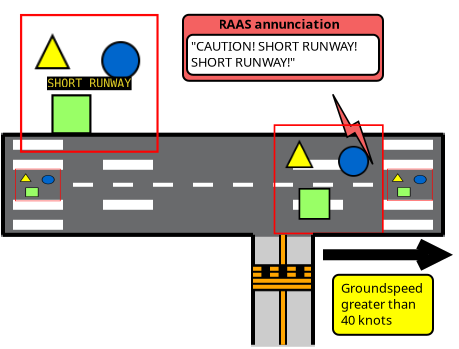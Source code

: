 <?xml version="1.0" encoding="UTF-8"?>
<dia:diagram xmlns:dia="http://www.lysator.liu.se/~alla/dia/">
  <dia:layer name="Background" visible="true" active="true">
    <dia:object type="Standard - Box" version="0" id="O0">
      <dia:attribute name="obj_pos">
        <dia:point val="19.5,13.5"/>
      </dia:attribute>
      <dia:attribute name="obj_bb">
        <dia:rectangle val="19.4,13.4;22.6,19.1"/>
      </dia:attribute>
      <dia:attribute name="elem_corner">
        <dia:point val="19.5,13.5"/>
      </dia:attribute>
      <dia:attribute name="elem_width">
        <dia:real val="3"/>
      </dia:attribute>
      <dia:attribute name="elem_height">
        <dia:real val="5.5"/>
      </dia:attribute>
      <dia:attribute name="border_width">
        <dia:real val="0.2"/>
      </dia:attribute>
      <dia:attribute name="border_color">
        <dia:color val="#cccccc"/>
      </dia:attribute>
      <dia:attribute name="inner_color">
        <dia:color val="#cccccc"/>
      </dia:attribute>
      <dia:attribute name="show_background">
        <dia:boolean val="true"/>
      </dia:attribute>
    </dia:object>
    <dia:object type="Standard - Box" version="0" id="O1">
      <dia:attribute name="obj_pos">
        <dia:point val="7,8.5"/>
      </dia:attribute>
      <dia:attribute name="obj_bb">
        <dia:rectangle val="6.9,8.4;29.1,13.6"/>
      </dia:attribute>
      <dia:attribute name="elem_corner">
        <dia:point val="7,8.5"/>
      </dia:attribute>
      <dia:attribute name="elem_width">
        <dia:real val="22"/>
      </dia:attribute>
      <dia:attribute name="elem_height">
        <dia:real val="5"/>
      </dia:attribute>
      <dia:attribute name="border_width">
        <dia:real val="0.2"/>
      </dia:attribute>
      <dia:attribute name="border_color">
        <dia:color val="#696a6c"/>
      </dia:attribute>
      <dia:attribute name="inner_color">
        <dia:color val="#696a6c"/>
      </dia:attribute>
      <dia:attribute name="show_background">
        <dia:boolean val="true"/>
      </dia:attribute>
    </dia:object>
    <dia:object type="Standard - Line" version="0" id="O2">
      <dia:attribute name="obj_pos">
        <dia:point val="10.5,11"/>
      </dia:attribute>
      <dia:attribute name="obj_bb">
        <dia:rectangle val="10.4,10.9;25.6,11.1"/>
      </dia:attribute>
      <dia:attribute name="conn_endpoints">
        <dia:point val="10.5,11"/>
        <dia:point val="25.5,11"/>
      </dia:attribute>
      <dia:attribute name="numcp">
        <dia:int val="1"/>
      </dia:attribute>
      <dia:attribute name="line_color">
        <dia:color val="#ffffff"/>
      </dia:attribute>
      <dia:attribute name="line_width">
        <dia:real val="0.2"/>
      </dia:attribute>
      <dia:attribute name="line_style">
        <dia:enum val="1"/>
      </dia:attribute>
    </dia:object>
    <dia:object type="Standard - Line" version="0" id="O3">
      <dia:attribute name="obj_pos">
        <dia:point val="7.5,9"/>
      </dia:attribute>
      <dia:attribute name="obj_bb">
        <dia:rectangle val="7.25,8.75;10.25,9.25"/>
      </dia:attribute>
      <dia:attribute name="conn_endpoints">
        <dia:point val="7.5,9"/>
        <dia:point val="10,9"/>
      </dia:attribute>
      <dia:attribute name="numcp">
        <dia:int val="1"/>
      </dia:attribute>
      <dia:attribute name="line_color">
        <dia:color val="#ffffff"/>
      </dia:attribute>
      <dia:attribute name="line_width">
        <dia:real val="0.5"/>
      </dia:attribute>
    </dia:object>
    <dia:object type="Standard - Line" version="0" id="O4">
      <dia:attribute name="obj_pos">
        <dia:point val="7.5,10"/>
      </dia:attribute>
      <dia:attribute name="obj_bb">
        <dia:rectangle val="7.25,9.75;10.25,10.25"/>
      </dia:attribute>
      <dia:attribute name="conn_endpoints">
        <dia:point val="7.5,10"/>
        <dia:point val="10,10"/>
      </dia:attribute>
      <dia:attribute name="numcp">
        <dia:int val="1"/>
      </dia:attribute>
      <dia:attribute name="line_color">
        <dia:color val="#ffffff"/>
      </dia:attribute>
      <dia:attribute name="line_width">
        <dia:real val="0.5"/>
      </dia:attribute>
    </dia:object>
    <dia:object type="Standard - Line" version="0" id="O5">
      <dia:attribute name="obj_pos">
        <dia:point val="7.5,12"/>
      </dia:attribute>
      <dia:attribute name="obj_bb">
        <dia:rectangle val="7.25,11.75;10.25,12.25"/>
      </dia:attribute>
      <dia:attribute name="conn_endpoints">
        <dia:point val="7.5,12"/>
        <dia:point val="10,12"/>
      </dia:attribute>
      <dia:attribute name="numcp">
        <dia:int val="1"/>
      </dia:attribute>
      <dia:attribute name="line_color">
        <dia:color val="#ffffff"/>
      </dia:attribute>
      <dia:attribute name="line_width">
        <dia:real val="0.5"/>
      </dia:attribute>
    </dia:object>
    <dia:object type="Standard - Line" version="0" id="O6">
      <dia:attribute name="obj_pos">
        <dia:point val="7.5,13"/>
      </dia:attribute>
      <dia:attribute name="obj_bb">
        <dia:rectangle val="7.25,12.75;10.25,13.25"/>
      </dia:attribute>
      <dia:attribute name="conn_endpoints">
        <dia:point val="7.5,13"/>
        <dia:point val="10,13"/>
      </dia:attribute>
      <dia:attribute name="numcp">
        <dia:int val="1"/>
      </dia:attribute>
      <dia:attribute name="line_color">
        <dia:color val="#ffffff"/>
      </dia:attribute>
      <dia:attribute name="line_width">
        <dia:real val="0.5"/>
      </dia:attribute>
    </dia:object>
    <dia:object type="Standard - Line" version="0" id="O7">
      <dia:attribute name="obj_pos">
        <dia:point val="26,9"/>
      </dia:attribute>
      <dia:attribute name="obj_bb">
        <dia:rectangle val="25.75,8.75;28.75,9.25"/>
      </dia:attribute>
      <dia:attribute name="conn_endpoints">
        <dia:point val="26,9"/>
        <dia:point val="28.5,9"/>
      </dia:attribute>
      <dia:attribute name="numcp">
        <dia:int val="1"/>
      </dia:attribute>
      <dia:attribute name="line_color">
        <dia:color val="#ffffff"/>
      </dia:attribute>
      <dia:attribute name="line_width">
        <dia:real val="0.5"/>
      </dia:attribute>
    </dia:object>
    <dia:object type="Standard - Line" version="0" id="O8">
      <dia:attribute name="obj_pos">
        <dia:point val="26,10"/>
      </dia:attribute>
      <dia:attribute name="obj_bb">
        <dia:rectangle val="25.75,9.75;28.75,10.25"/>
      </dia:attribute>
      <dia:attribute name="conn_endpoints">
        <dia:point val="26,10"/>
        <dia:point val="28.5,10"/>
      </dia:attribute>
      <dia:attribute name="numcp">
        <dia:int val="1"/>
      </dia:attribute>
      <dia:attribute name="line_color">
        <dia:color val="#ffffff"/>
      </dia:attribute>
      <dia:attribute name="line_width">
        <dia:real val="0.5"/>
      </dia:attribute>
    </dia:object>
    <dia:object type="Standard - Line" version="0" id="O9">
      <dia:attribute name="obj_pos">
        <dia:point val="26,12"/>
      </dia:attribute>
      <dia:attribute name="obj_bb">
        <dia:rectangle val="25.75,11.75;28.75,12.25"/>
      </dia:attribute>
      <dia:attribute name="conn_endpoints">
        <dia:point val="26,12"/>
        <dia:point val="28.5,12"/>
      </dia:attribute>
      <dia:attribute name="numcp">
        <dia:int val="1"/>
      </dia:attribute>
      <dia:attribute name="line_color">
        <dia:color val="#ffffff"/>
      </dia:attribute>
      <dia:attribute name="line_width">
        <dia:real val="0.5"/>
      </dia:attribute>
    </dia:object>
    <dia:object type="Standard - Line" version="0" id="O10">
      <dia:attribute name="obj_pos">
        <dia:point val="26,13"/>
      </dia:attribute>
      <dia:attribute name="obj_bb">
        <dia:rectangle val="25.75,12.75;28.75,13.25"/>
      </dia:attribute>
      <dia:attribute name="conn_endpoints">
        <dia:point val="26,13"/>
        <dia:point val="28.5,13"/>
      </dia:attribute>
      <dia:attribute name="numcp">
        <dia:int val="1"/>
      </dia:attribute>
      <dia:attribute name="line_color">
        <dia:color val="#ffffff"/>
      </dia:attribute>
      <dia:attribute name="line_width">
        <dia:real val="0.5"/>
      </dia:attribute>
    </dia:object>
    <dia:group>
      <dia:object type="Standard - Line" version="0" id="O11">
        <dia:attribute name="obj_pos">
          <dia:point val="12,10"/>
        </dia:attribute>
        <dia:attribute name="obj_bb">
          <dia:rectangle val="11.75,9.75;14.75,10.25"/>
        </dia:attribute>
        <dia:attribute name="conn_endpoints">
          <dia:point val="12,10"/>
          <dia:point val="14.5,10"/>
        </dia:attribute>
        <dia:attribute name="numcp">
          <dia:int val="1"/>
        </dia:attribute>
        <dia:attribute name="line_color">
          <dia:color val="#ffffff"/>
        </dia:attribute>
        <dia:attribute name="line_width">
          <dia:real val="0.5"/>
        </dia:attribute>
      </dia:object>
      <dia:object type="Standard - Line" version="0" id="O12">
        <dia:attribute name="obj_pos">
          <dia:point val="12,12"/>
        </dia:attribute>
        <dia:attribute name="obj_bb">
          <dia:rectangle val="11.75,11.75;14.75,12.25"/>
        </dia:attribute>
        <dia:attribute name="conn_endpoints">
          <dia:point val="12,12"/>
          <dia:point val="14.5,12"/>
        </dia:attribute>
        <dia:attribute name="numcp">
          <dia:int val="1"/>
        </dia:attribute>
        <dia:attribute name="line_color">
          <dia:color val="#ffffff"/>
        </dia:attribute>
        <dia:attribute name="line_width">
          <dia:real val="0.5"/>
        </dia:attribute>
      </dia:object>
    </dia:group>
    <dia:group>
      <dia:object type="Standard - Line" version="0" id="O13">
        <dia:attribute name="obj_pos">
          <dia:point val="21.5,10"/>
        </dia:attribute>
        <dia:attribute name="obj_bb">
          <dia:rectangle val="21.25,9.75;24.25,10.25"/>
        </dia:attribute>
        <dia:attribute name="conn_endpoints">
          <dia:point val="21.5,10"/>
          <dia:point val="24,10"/>
        </dia:attribute>
        <dia:attribute name="numcp">
          <dia:int val="1"/>
        </dia:attribute>
        <dia:attribute name="line_color">
          <dia:color val="#ffffff"/>
        </dia:attribute>
        <dia:attribute name="line_width">
          <dia:real val="0.5"/>
        </dia:attribute>
      </dia:object>
      <dia:object type="Standard - Line" version="0" id="O14">
        <dia:attribute name="obj_pos">
          <dia:point val="21.5,12"/>
        </dia:attribute>
        <dia:attribute name="obj_bb">
          <dia:rectangle val="21.25,11.75;24.25,12.25"/>
        </dia:attribute>
        <dia:attribute name="conn_endpoints">
          <dia:point val="21.5,12"/>
          <dia:point val="24,12"/>
        </dia:attribute>
        <dia:attribute name="numcp">
          <dia:int val="1"/>
        </dia:attribute>
        <dia:attribute name="line_color">
          <dia:color val="#ffffff"/>
        </dia:attribute>
        <dia:attribute name="line_width">
          <dia:real val="0.5"/>
        </dia:attribute>
      </dia:object>
    </dia:group>
    <dia:object type="Standard - Image" version="0" id="O15">
      <dia:attribute name="obj_pos">
        <dia:point val="7.6,10.2"/>
      </dia:attribute>
      <dia:attribute name="obj_bb">
        <dia:rectangle val="7.5,10.1;9.982,11.921"/>
      </dia:attribute>
      <dia:attribute name="elem_corner">
        <dia:point val="7.6,10.2"/>
      </dia:attribute>
      <dia:attribute name="elem_width">
        <dia:real val="2.282"/>
      </dia:attribute>
      <dia:attribute name="elem_height">
        <dia:real val="1.621"/>
      </dia:attribute>
      <dia:attribute name="border_width">
        <dia:real val="0.2"/>
      </dia:attribute>
      <dia:attribute name="draw_border">
        <dia:boolean val="false"/>
      </dia:attribute>
      <dia:attribute name="keep_aspect">
        <dia:boolean val="true"/>
      </dia:attribute>
      <dia:attribute name="file">
        <dia:string>#09R.png#</dia:string>
      </dia:attribute>
    </dia:object>
    <dia:object type="Standard - Image" version="0" id="O16">
      <dia:attribute name="obj_pos">
        <dia:point val="26.2,10.2"/>
      </dia:attribute>
      <dia:attribute name="obj_bb">
        <dia:rectangle val="26.1,10.1;28.582,11.904"/>
      </dia:attribute>
      <dia:attribute name="elem_corner">
        <dia:point val="26.2,10.2"/>
      </dia:attribute>
      <dia:attribute name="elem_width">
        <dia:real val="2.282"/>
      </dia:attribute>
      <dia:attribute name="elem_height">
        <dia:real val="1.604"/>
      </dia:attribute>
      <dia:attribute name="border_width">
        <dia:real val="0.2"/>
      </dia:attribute>
      <dia:attribute name="draw_border">
        <dia:boolean val="false"/>
      </dia:attribute>
      <dia:attribute name="keep_aspect">
        <dia:boolean val="true"/>
      </dia:attribute>
      <dia:attribute name="file">
        <dia:string>#27L.png#</dia:string>
      </dia:attribute>
    </dia:object>
    <dia:object type="Standard - Line" version="0" id="O17">
      <dia:attribute name="obj_pos">
        <dia:point val="7,8.5"/>
      </dia:attribute>
      <dia:attribute name="obj_bb">
        <dia:rectangle val="6.9,8.4;7.1,13.6"/>
      </dia:attribute>
      <dia:attribute name="conn_endpoints">
        <dia:point val="7,8.5"/>
        <dia:point val="7,13.5"/>
      </dia:attribute>
      <dia:attribute name="numcp">
        <dia:int val="1"/>
      </dia:attribute>
      <dia:attribute name="line_width">
        <dia:real val="0.2"/>
      </dia:attribute>
      <dia:connections>
        <dia:connection handle="0" to="O1" connection="0"/>
        <dia:connection handle="1" to="O1" connection="5"/>
      </dia:connections>
    </dia:object>
    <dia:object type="Standard - Line" version="0" id="O18">
      <dia:attribute name="obj_pos">
        <dia:point val="29,8.5"/>
      </dia:attribute>
      <dia:attribute name="obj_bb">
        <dia:rectangle val="28.9,8.4;29.1,13.6"/>
      </dia:attribute>
      <dia:attribute name="conn_endpoints">
        <dia:point val="29,8.5"/>
        <dia:point val="29,13.5"/>
      </dia:attribute>
      <dia:attribute name="numcp">
        <dia:int val="1"/>
      </dia:attribute>
      <dia:attribute name="line_width">
        <dia:real val="0.2"/>
      </dia:attribute>
      <dia:connections>
        <dia:connection handle="0" to="O1" connection="2"/>
        <dia:connection handle="1" to="O1" connection="7"/>
      </dia:connections>
    </dia:object>
    <dia:object type="Standard - Line" version="0" id="O19">
      <dia:attribute name="obj_pos">
        <dia:point val="29,8.5"/>
      </dia:attribute>
      <dia:attribute name="obj_bb">
        <dia:rectangle val="6.9,8.4;29.1,8.6"/>
      </dia:attribute>
      <dia:attribute name="conn_endpoints">
        <dia:point val="29,8.5"/>
        <dia:point val="7,8.5"/>
      </dia:attribute>
      <dia:attribute name="numcp">
        <dia:int val="1"/>
      </dia:attribute>
      <dia:attribute name="line_width">
        <dia:real val="0.2"/>
      </dia:attribute>
      <dia:connections>
        <dia:connection handle="0" to="O1" connection="2"/>
        <dia:connection handle="1" to="O1" connection="0"/>
      </dia:connections>
    </dia:object>
    <dia:object type="Network - WAN Link" version="1" id="O20">
      <dia:attribute name="obj_pos">
        <dia:point val="25.49,9.977"/>
      </dia:attribute>
      <dia:attribute name="obj_bb">
        <dia:rectangle val="23.49,6.477;25.49,9.977"/>
      </dia:attribute>
      <dia:attribute name="conn_endpoints">
        <dia:point val="25.49,9.977"/>
        <dia:point val="23.49,6.477"/>
      </dia:attribute>
      <dia:attribute name="width">
        <dia:real val="1"/>
      </dia:attribute>
      <dia:attribute name="line_color">
        <dia:color val="#000000"/>
      </dia:attribute>
      <dia:attribute name="fill_color">
        <dia:color val="#f46161"/>
      </dia:attribute>
    </dia:object>
    <dia:object type="Standard - Line" version="0" id="O21">
      <dia:attribute name="obj_pos">
        <dia:point val="21,13.5"/>
      </dia:attribute>
      <dia:attribute name="obj_bb">
        <dia:rectangle val="20.8,13.3;21.2,19.2"/>
      </dia:attribute>
      <dia:attribute name="conn_endpoints">
        <dia:point val="21,13.5"/>
        <dia:point val="21,19"/>
      </dia:attribute>
      <dia:attribute name="numcp">
        <dia:int val="1"/>
      </dia:attribute>
      <dia:attribute name="line_width">
        <dia:real val="0.4"/>
      </dia:attribute>
      <dia:connections>
        <dia:connection handle="0" to="O0" connection="1"/>
        <dia:connection handle="1" to="O0" connection="6"/>
      </dia:connections>
    </dia:object>
    <dia:object type="Standard - Line" version="0" id="O22">
      <dia:attribute name="obj_pos">
        <dia:point val="21,13.5"/>
      </dia:attribute>
      <dia:attribute name="obj_bb">
        <dia:rectangle val="20.9,13.4;21.1,19.1"/>
      </dia:attribute>
      <dia:attribute name="conn_endpoints">
        <dia:point val="21,13.5"/>
        <dia:point val="21,19"/>
      </dia:attribute>
      <dia:attribute name="numcp">
        <dia:int val="1"/>
      </dia:attribute>
      <dia:attribute name="line_color">
        <dia:color val="#ffa500"/>
      </dia:attribute>
      <dia:attribute name="line_width">
        <dia:real val="0.2"/>
      </dia:attribute>
      <dia:connections>
        <dia:connection handle="0" to="O0" connection="1"/>
        <dia:connection handle="1" to="O0" connection="6"/>
      </dia:connections>
    </dia:object>
    <dia:object type="Standard - Line" version="0" id="O23">
      <dia:attribute name="obj_pos">
        <dia:point val="19.5,19"/>
      </dia:attribute>
      <dia:attribute name="obj_bb">
        <dia:rectangle val="19.4,13.4;19.6,19.1"/>
      </dia:attribute>
      <dia:attribute name="conn_endpoints">
        <dia:point val="19.5,19"/>
        <dia:point val="19.5,13.5"/>
      </dia:attribute>
      <dia:attribute name="numcp">
        <dia:int val="1"/>
      </dia:attribute>
      <dia:attribute name="line_width">
        <dia:real val="0.2"/>
      </dia:attribute>
      <dia:connections>
        <dia:connection handle="0" to="O0" connection="5"/>
        <dia:connection handle="1" to="O0" connection="0"/>
      </dia:connections>
    </dia:object>
    <dia:group>
      <dia:object type="Standard - Box" version="0" id="O24">
        <dia:attribute name="obj_pos">
          <dia:point val="19.5,15"/>
        </dia:attribute>
        <dia:attribute name="obj_bb">
          <dia:rectangle val="19.5,15;22.5,16.3"/>
        </dia:attribute>
        <dia:attribute name="elem_corner">
          <dia:point val="19.5,15"/>
        </dia:attribute>
        <dia:attribute name="elem_width">
          <dia:real val="3"/>
        </dia:attribute>
        <dia:attribute name="elem_height">
          <dia:real val="1.3"/>
        </dia:attribute>
        <dia:attribute name="border_width">
          <dia:real val="0"/>
        </dia:attribute>
        <dia:attribute name="inner_color">
          <dia:color val="#000000"/>
        </dia:attribute>
        <dia:attribute name="show_background">
          <dia:boolean val="true"/>
        </dia:attribute>
      </dia:object>
      <dia:object type="Standard - Line" version="0" id="O25">
        <dia:attribute name="obj_pos">
          <dia:point val="22.5,16.1"/>
        </dia:attribute>
        <dia:attribute name="obj_bb">
          <dia:rectangle val="19.4,16;22.6,16.2"/>
        </dia:attribute>
        <dia:attribute name="conn_endpoints">
          <dia:point val="22.5,16.1"/>
          <dia:point val="19.5,16.1"/>
        </dia:attribute>
        <dia:attribute name="numcp">
          <dia:int val="1"/>
        </dia:attribute>
        <dia:attribute name="line_color">
          <dia:color val="#ffa500"/>
        </dia:attribute>
        <dia:attribute name="line_width">
          <dia:real val="0.2"/>
        </dia:attribute>
      </dia:object>
      <dia:object type="Standard - Line" version="0" id="O26">
        <dia:attribute name="obj_pos">
          <dia:point val="22.5,15.8"/>
        </dia:attribute>
        <dia:attribute name="obj_bb">
          <dia:rectangle val="19.4,15.7;22.6,15.9"/>
        </dia:attribute>
        <dia:attribute name="conn_endpoints">
          <dia:point val="22.5,15.8"/>
          <dia:point val="19.5,15.8"/>
        </dia:attribute>
        <dia:attribute name="numcp">
          <dia:int val="1"/>
        </dia:attribute>
        <dia:attribute name="line_color">
          <dia:color val="#ffa500"/>
        </dia:attribute>
        <dia:attribute name="line_width">
          <dia:real val="0.2"/>
        </dia:attribute>
      </dia:object>
      <dia:object type="Standard - Line" version="0" id="O27">
        <dia:attribute name="obj_pos">
          <dia:point val="22.5,15.2"/>
        </dia:attribute>
        <dia:attribute name="obj_bb">
          <dia:rectangle val="19.4,15.1;22.6,15.3"/>
        </dia:attribute>
        <dia:attribute name="conn_endpoints">
          <dia:point val="22.5,15.2"/>
          <dia:point val="19.5,15.2"/>
        </dia:attribute>
        <dia:attribute name="numcp">
          <dia:int val="1"/>
        </dia:attribute>
        <dia:attribute name="line_color">
          <dia:color val="#ffa500"/>
        </dia:attribute>
        <dia:attribute name="line_width">
          <dia:real val="0.2"/>
        </dia:attribute>
        <dia:attribute name="line_style">
          <dia:enum val="1"/>
        </dia:attribute>
        <dia:attribute name="dashlength">
          <dia:real val="0.43"/>
        </dia:attribute>
      </dia:object>
      <dia:object type="Standard - Line" version="0" id="O28">
        <dia:attribute name="obj_pos">
          <dia:point val="22.5,15.5"/>
        </dia:attribute>
        <dia:attribute name="obj_bb">
          <dia:rectangle val="19.4,15.4;22.6,15.6"/>
        </dia:attribute>
        <dia:attribute name="conn_endpoints">
          <dia:point val="22.5,15.5"/>
          <dia:point val="19.5,15.5"/>
        </dia:attribute>
        <dia:attribute name="numcp">
          <dia:int val="1"/>
        </dia:attribute>
        <dia:attribute name="line_color">
          <dia:color val="#ffa500"/>
        </dia:attribute>
        <dia:attribute name="line_width">
          <dia:real val="0.2"/>
        </dia:attribute>
        <dia:attribute name="line_style">
          <dia:enum val="1"/>
        </dia:attribute>
        <dia:attribute name="dashlength">
          <dia:real val="0.43"/>
        </dia:attribute>
      </dia:object>
    </dia:group>
    <dia:object type="Standard - Line" version="0" id="O29">
      <dia:attribute name="obj_pos">
        <dia:point val="22.5,19"/>
      </dia:attribute>
      <dia:attribute name="obj_bb">
        <dia:rectangle val="22.4,13.4;22.6,19.1"/>
      </dia:attribute>
      <dia:attribute name="conn_endpoints">
        <dia:point val="22.5,19"/>
        <dia:point val="22.5,13.5"/>
      </dia:attribute>
      <dia:attribute name="numcp">
        <dia:int val="1"/>
      </dia:attribute>
      <dia:attribute name="line_width">
        <dia:real val="0.2"/>
      </dia:attribute>
      <dia:connections>
        <dia:connection handle="0" to="O0" connection="7"/>
        <dia:connection handle="1" to="O0" connection="2"/>
      </dia:connections>
    </dia:object>
    <dia:object type="Standard - Image" version="0" id="O30">
      <dia:attribute name="obj_pos">
        <dia:point val="20.532,7.977"/>
      </dia:attribute>
      <dia:attribute name="obj_bb">
        <dia:rectangle val="20.432,7.877;26.132,13.577"/>
      </dia:attribute>
      <dia:attribute name="elem_corner">
        <dia:point val="20.532,7.977"/>
      </dia:attribute>
      <dia:attribute name="elem_width">
        <dia:real val="5.5"/>
      </dia:attribute>
      <dia:attribute name="elem_height">
        <dia:real val="5.5"/>
      </dia:attribute>
      <dia:attribute name="border_width">
        <dia:real val="0.2"/>
      </dia:attribute>
      <dia:attribute name="draw_border">
        <dia:boolean val="false"/>
      </dia:attribute>
      <dia:attribute name="keep_aspect">
        <dia:boolean val="true"/>
      </dia:attribute>
      <dia:attribute name="file">
        <dia:string>#plane_icon right.png#</dia:string>
      </dia:attribute>
    </dia:object>
    <dia:group>
      <dia:object type="Standard - Box" version="0" id="O31">
        <dia:attribute name="obj_pos">
          <dia:point val="23.5,15.5"/>
        </dia:attribute>
        <dia:attribute name="obj_bb">
          <dia:rectangle val="23.45,15.45;28.55,18.55"/>
        </dia:attribute>
        <dia:attribute name="elem_corner">
          <dia:point val="23.5,15.5"/>
        </dia:attribute>
        <dia:attribute name="elem_width">
          <dia:real val="5"/>
        </dia:attribute>
        <dia:attribute name="elem_height">
          <dia:real val="3"/>
        </dia:attribute>
        <dia:attribute name="border_width">
          <dia:real val="0.1"/>
        </dia:attribute>
        <dia:attribute name="inner_color">
          <dia:color val="#ffff00"/>
        </dia:attribute>
        <dia:attribute name="show_background">
          <dia:boolean val="true"/>
        </dia:attribute>
        <dia:attribute name="corner_radius">
          <dia:real val="0.3"/>
        </dia:attribute>
      </dia:object>
      <dia:object type="Standard - Text" version="1" id="O32">
        <dia:attribute name="obj_pos">
          <dia:point val="23.9,16.4"/>
        </dia:attribute>
        <dia:attribute name="obj_bb">
          <dia:rectangle val="23.9,15.805;28.19,18.15"/>
        </dia:attribute>
        <dia:attribute name="text">
          <dia:composite type="text">
            <dia:attribute name="string">
              <dia:string>#Groundspeed
greater than
40 knots#</dia:string>
            </dia:attribute>
            <dia:attribute name="font">
              <dia:font family="sans" style="0" name="Helvetica"/>
            </dia:attribute>
            <dia:attribute name="height">
              <dia:real val="0.8"/>
            </dia:attribute>
            <dia:attribute name="pos">
              <dia:point val="23.9,16.4"/>
            </dia:attribute>
            <dia:attribute name="color">
              <dia:color val="#000000"/>
            </dia:attribute>
            <dia:attribute name="alignment">
              <dia:enum val="0"/>
            </dia:attribute>
          </dia:composite>
        </dia:attribute>
        <dia:attribute name="valign">
          <dia:enum val="3"/>
        </dia:attribute>
      </dia:object>
    </dia:group>
    <dia:object type="Standard - Line" version="0" id="O33">
      <dia:attribute name="obj_pos">
        <dia:point val="23,14.5"/>
      </dia:attribute>
      <dia:attribute name="obj_bb">
        <dia:rectangle val="22.725,13.505;30.115,15.495"/>
      </dia:attribute>
      <dia:attribute name="conn_endpoints">
        <dia:point val="23,14.5"/>
        <dia:point val="29.5,14.5"/>
      </dia:attribute>
      <dia:attribute name="numcp">
        <dia:int val="1"/>
      </dia:attribute>
      <dia:attribute name="line_width">
        <dia:real val="0.55"/>
      </dia:attribute>
      <dia:attribute name="end_arrow">
        <dia:enum val="1"/>
      </dia:attribute>
      <dia:attribute name="end_arrow_length">
        <dia:real val="1.1"/>
      </dia:attribute>
      <dia:attribute name="end_arrow_width">
        <dia:real val="1.1"/>
      </dia:attribute>
    </dia:object>
    <dia:group>
      <dia:object type="Standard - Box" version="0" id="O34">
        <dia:attribute name="obj_pos">
          <dia:point val="16,2.5"/>
        </dia:attribute>
        <dia:attribute name="obj_bb">
          <dia:rectangle val="15.95,2.45;26.05,5.85"/>
        </dia:attribute>
        <dia:attribute name="elem_corner">
          <dia:point val="16,2.5"/>
        </dia:attribute>
        <dia:attribute name="elem_width">
          <dia:real val="10"/>
        </dia:attribute>
        <dia:attribute name="elem_height">
          <dia:real val="3.3"/>
        </dia:attribute>
        <dia:attribute name="border_width">
          <dia:real val="0.1"/>
        </dia:attribute>
        <dia:attribute name="inner_color">
          <dia:color val="#f46161"/>
        </dia:attribute>
        <dia:attribute name="show_background">
          <dia:boolean val="true"/>
        </dia:attribute>
        <dia:attribute name="corner_radius">
          <dia:real val="0.3"/>
        </dia:attribute>
      </dia:object>
      <dia:object type="Standard - Text" version="1" id="O35">
        <dia:attribute name="obj_pos">
          <dia:point val="20.8,3.2"/>
        </dia:attribute>
        <dia:attribute name="obj_bb">
          <dia:rectangle val="17.365,2.605;24.235,3.35"/>
        </dia:attribute>
        <dia:attribute name="text">
          <dia:composite type="text">
            <dia:attribute name="string">
              <dia:string>#RAAS annunciation#</dia:string>
            </dia:attribute>
            <dia:attribute name="font">
              <dia:font family="sans" style="80" name="Helvetica-Bold"/>
            </dia:attribute>
            <dia:attribute name="height">
              <dia:real val="0.8"/>
            </dia:attribute>
            <dia:attribute name="pos">
              <dia:point val="20.8,3.2"/>
            </dia:attribute>
            <dia:attribute name="color">
              <dia:color val="#000000"/>
            </dia:attribute>
            <dia:attribute name="alignment">
              <dia:enum val="1"/>
            </dia:attribute>
          </dia:composite>
        </dia:attribute>
        <dia:attribute name="valign">
          <dia:enum val="3"/>
        </dia:attribute>
      </dia:object>
      <dia:object type="Standard - Box" version="0" id="O36">
        <dia:attribute name="obj_pos">
          <dia:point val="16.2,3.5"/>
        </dia:attribute>
        <dia:attribute name="obj_bb">
          <dia:rectangle val="16.15,3.45;25.85,5.55"/>
        </dia:attribute>
        <dia:attribute name="elem_corner">
          <dia:point val="16.2,3.5"/>
        </dia:attribute>
        <dia:attribute name="elem_width">
          <dia:real val="9.6"/>
        </dia:attribute>
        <dia:attribute name="elem_height">
          <dia:real val="2"/>
        </dia:attribute>
        <dia:attribute name="border_width">
          <dia:real val="0.1"/>
        </dia:attribute>
        <dia:attribute name="show_background">
          <dia:boolean val="true"/>
        </dia:attribute>
        <dia:attribute name="corner_radius">
          <dia:real val="0.3"/>
        </dia:attribute>
      </dia:object>
      <dia:object type="Standard - Text" version="1" id="O37">
        <dia:attribute name="obj_pos">
          <dia:point val="16.4,4.3"/>
        </dia:attribute>
        <dia:attribute name="obj_bb">
          <dia:rectangle val="16.4,3.705;25.483,5.25"/>
        </dia:attribute>
        <dia:attribute name="text">
          <dia:composite type="text">
            <dia:attribute name="string">
              <dia:string>#"CAUTION! SHORT RUNWAY!
SHORT RUNWAY!"#</dia:string>
            </dia:attribute>
            <dia:attribute name="font">
              <dia:font family="sans" style="0" name="Helvetica"/>
            </dia:attribute>
            <dia:attribute name="height">
              <dia:real val="0.8"/>
            </dia:attribute>
            <dia:attribute name="pos">
              <dia:point val="16.4,4.3"/>
            </dia:attribute>
            <dia:attribute name="color">
              <dia:color val="#000000"/>
            </dia:attribute>
            <dia:attribute name="alignment">
              <dia:enum val="0"/>
            </dia:attribute>
          </dia:composite>
        </dia:attribute>
        <dia:attribute name="valign">
          <dia:enum val="3"/>
        </dia:attribute>
      </dia:object>
    </dia:group>
    <dia:object type="Standard - Line" version="0" id="O38">
      <dia:attribute name="obj_pos">
        <dia:point val="19.5,13.5"/>
      </dia:attribute>
      <dia:attribute name="obj_bb">
        <dia:rectangle val="6.9,13.4;19.6,13.6"/>
      </dia:attribute>
      <dia:attribute name="conn_endpoints">
        <dia:point val="19.5,13.5"/>
        <dia:point val="7,13.5"/>
      </dia:attribute>
      <dia:attribute name="numcp">
        <dia:int val="1"/>
      </dia:attribute>
      <dia:attribute name="line_width">
        <dia:real val="0.2"/>
      </dia:attribute>
      <dia:connections>
        <dia:connection handle="0" to="O0" connection="0"/>
        <dia:connection handle="1" to="O1" connection="5"/>
      </dia:connections>
    </dia:object>
    <dia:object type="Standard - Line" version="0" id="O39">
      <dia:attribute name="obj_pos">
        <dia:point val="29,13.5"/>
      </dia:attribute>
      <dia:attribute name="obj_bb">
        <dia:rectangle val="22.4,13.4;29.1,13.6"/>
      </dia:attribute>
      <dia:attribute name="conn_endpoints">
        <dia:point val="29,13.5"/>
        <dia:point val="22.5,13.5"/>
      </dia:attribute>
      <dia:attribute name="numcp">
        <dia:int val="1"/>
      </dia:attribute>
      <dia:attribute name="line_width">
        <dia:real val="0.2"/>
      </dia:attribute>
      <dia:connections>
        <dia:connection handle="0" to="O1" connection="7"/>
        <dia:connection handle="1" to="O0" connection="2"/>
      </dia:connections>
    </dia:object>
    <dia:group>
      <dia:object type="Standard - Image" version="0" id="O40">
        <dia:attribute name="obj_pos">
          <dia:point val="7.85,2.46"/>
        </dia:attribute>
        <dia:attribute name="obj_bb">
          <dia:rectangle val="7.825,2.435;14.805,9.425"/>
        </dia:attribute>
        <dia:attribute name="elem_corner">
          <dia:point val="7.85,2.46"/>
        </dia:attribute>
        <dia:attribute name="elem_width">
          <dia:real val="6.93"/>
        </dia:attribute>
        <dia:attribute name="elem_height">
          <dia:real val="6.941"/>
        </dia:attribute>
        <dia:attribute name="border_width">
          <dia:real val="0.05"/>
        </dia:attribute>
        <dia:attribute name="draw_border">
          <dia:boolean val="false"/>
        </dia:attribute>
        <dia:attribute name="keep_aspect">
          <dia:boolean val="true"/>
        </dia:attribute>
        <dia:attribute name="file">
          <dia:string>#ND.png#</dia:string>
        </dia:attribute>
      </dia:object>
      <dia:object type="Standard - Text" version="1" id="O41">
        <dia:attribute name="obj_pos">
          <dia:point val="11.315,5.93"/>
        </dia:attribute>
        <dia:attribute name="obj_bb">
          <dia:rectangle val="9.215,5.566;13.432,6.294"/>
        </dia:attribute>
        <dia:attribute name="text">
          <dia:composite type="text">
            <dia:attribute name="string">
              <dia:string>#SHORT RUNWAY#</dia:string>
            </dia:attribute>
            <dia:attribute name="font">
              <dia:font family="monospace" style="0" name="Courier"/>
            </dia:attribute>
            <dia:attribute name="height">
              <dia:real val="0.73"/>
            </dia:attribute>
            <dia:attribute name="pos">
              <dia:point val="11.315,6.123"/>
            </dia:attribute>
            <dia:attribute name="color">
              <dia:color val="#e0cd26"/>
            </dia:attribute>
            <dia:attribute name="alignment">
              <dia:enum val="1"/>
            </dia:attribute>
          </dia:composite>
        </dia:attribute>
        <dia:attribute name="valign">
          <dia:enum val="2"/>
        </dia:attribute>
        <dia:attribute name="fill_color">
          <dia:color val="#000000"/>
        </dia:attribute>
        <dia:attribute name="show_background">
          <dia:boolean val="true"/>
        </dia:attribute>
        <dia:connections>
          <dia:connection handle="0" to="O40" connection="8"/>
        </dia:connections>
      </dia:object>
    </dia:group>
  </dia:layer>
</dia:diagram>
